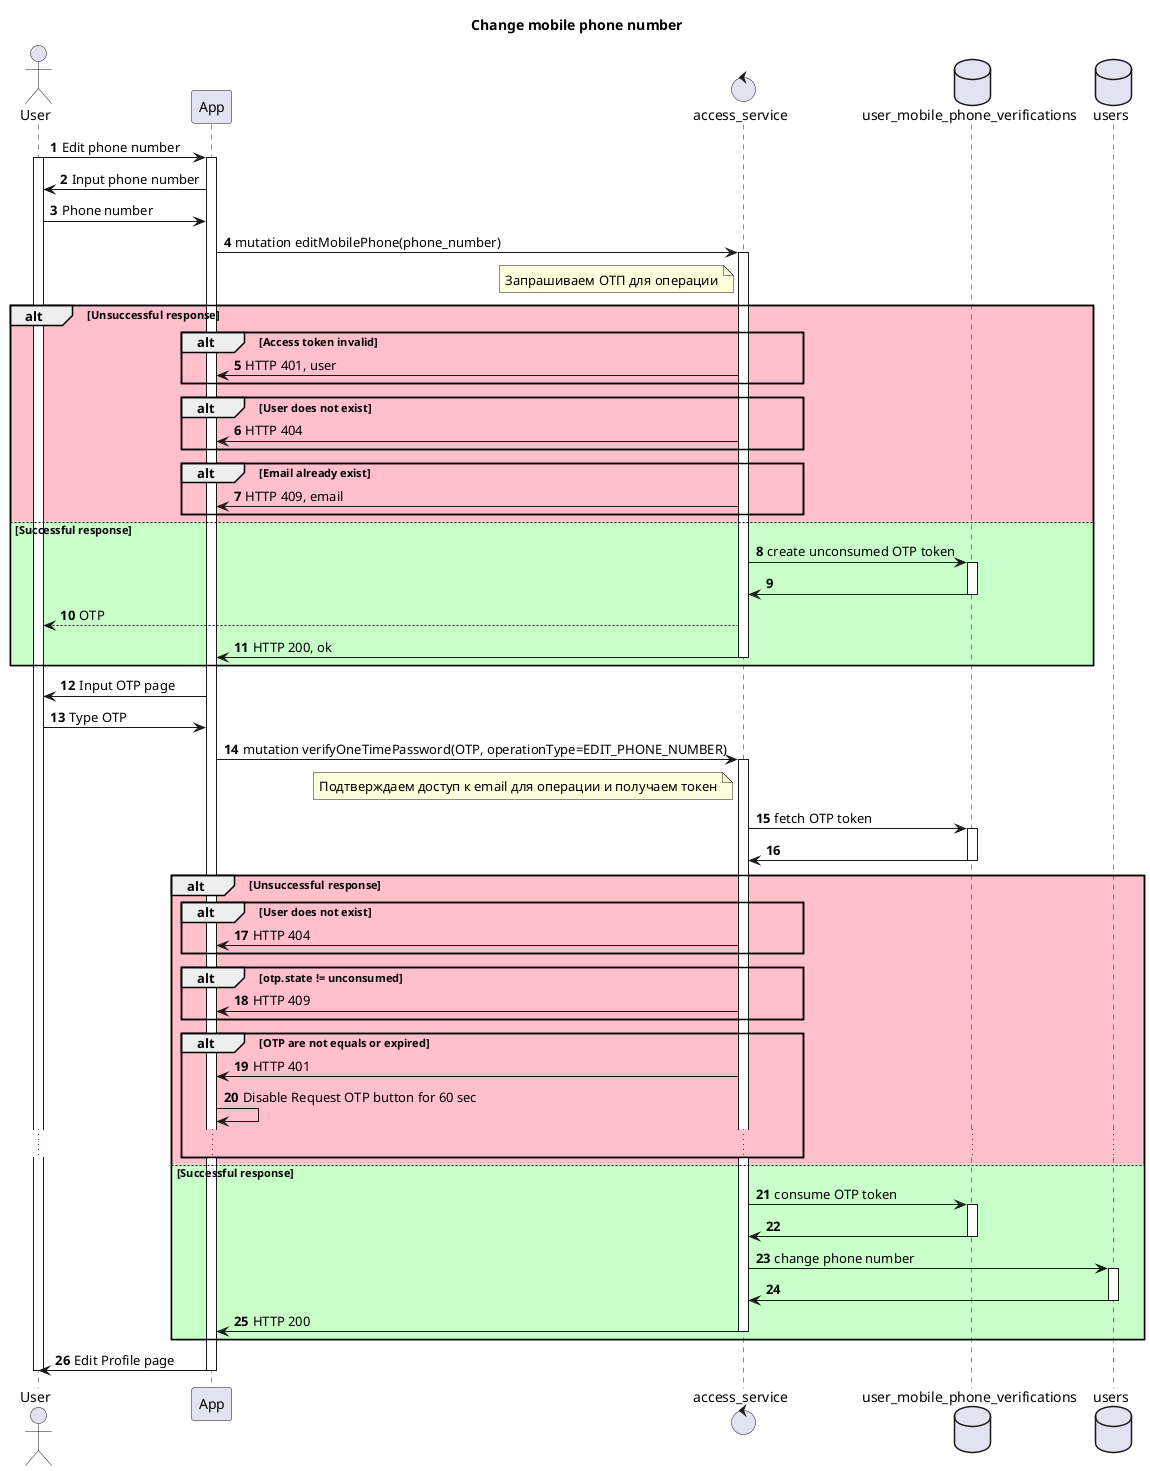 @startuml
actor User as U
participant App as GUI
control access_service as AC
database user_mobile_phone_verifications as UMVT
database users as UD

title "Change mobile phone number"
autonumber
U -> GUI: Edit phone number
activate U
activate GUI
GUI -> U: Input phone number
U -> GUI: Phone number
GUI -> AC: mutation editMobilePhone(phone_number)
note left AC
Запрашиваем ОТП для операции
end note
activate AC

alt #Pink Unsuccessful response

alt #Pink Access token invalid
AC -> GUI: HTTP 401, user
end

alt #Pink User does not exist
AC -> GUI: HTTP 404
end

alt #Pink Email already exist
AC -> GUI: HTTP 409, email
end

else #Technology Successful response
AC -> UMVT: create unconsumed OTP token

activate UMVT
UMVT -> AC:
deactivate UMVT
AC --> U: OTP
AC -> GUI: HTTP 200, ok
deactivate AC
end

GUI -> U: Input OTP page
U -> GUI: Type OTP
GUI -> AC: mutation verifyOneTimePassword(OTP, operationType=EDIT_PHONE_NUMBER)
note left AC
Подтверждаем доступ к email для операции и получаем токен
end note

activate AC
AC -> UMVT: fetch OTP token
activate UMVT
UMVT -> AC:
deactivate UMVT

alt #Pink Unsuccessful response

alt #Pink User does not exist
AC -> GUI: HTTP 404
end

alt #Pink otp.state != unconsumed
AC -> GUI: HTTP 409
end

alt #Pink OTP are not equals or expired
AC -> GUI: HTTP 401
GUI -> GUI: Disable Request OTP button for 60 sec
...
end


else #Technology Successful response
AC -> UMVT: consume OTP token
activate UMVT
UMVT -> AC:
deactivate UMVT
AC -> UD: change phone number
activate UD
UD -> AC:
deactivate UD
AC -> GUI: HTTP 200
deactivate AC
end

GUI -> U: Edit Profile page
deactivate GUI
deactivate U
@enduml